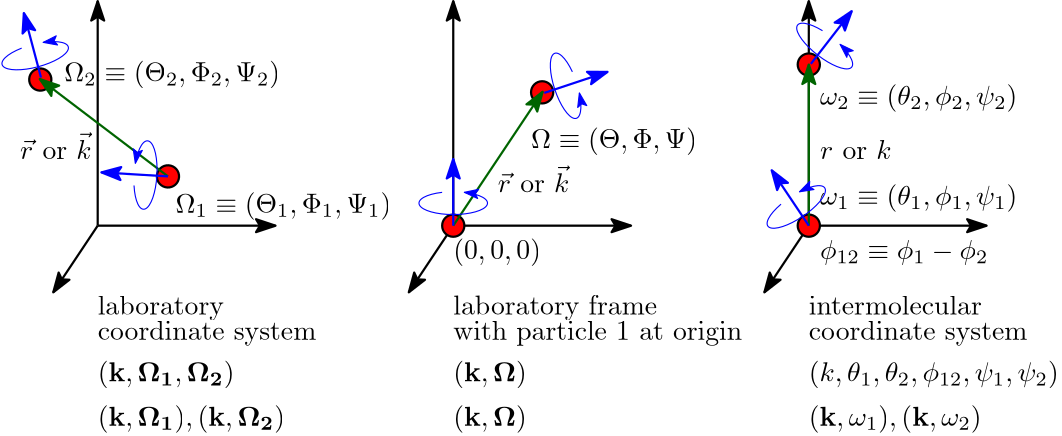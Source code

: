 <?xml version="1.0"?>
<!DOCTYPE ipe SYSTEM "ipe.dtd">
<ipe version="70206" creator="Ipe 7.2.6">
<info created="D:20160113122735" modified="D:20170223121446"/>
<ipestyle name="basic">
<symbol name="arrow/arc(spx)">
<path stroke="sym-stroke" fill="sym-stroke" pen="sym-pen">
0 0 m
-1 0.333 l
-1 -0.333 l
h
</path>
</symbol>
<symbol name="arrow/farc(spx)">
<path stroke="sym-stroke" fill="white" pen="sym-pen">
0 0 m
-1 0.333 l
-1 -0.333 l
h
</path>
</symbol>
<symbol name="arrow/ptarc(spx)">
<path stroke="sym-stroke" fill="sym-stroke" pen="sym-pen">
0 0 m
-1 0.333 l
-0.8 0 l
-1 -0.333 l
h
</path>
</symbol>
<symbol name="arrow/fptarc(spx)">
<path stroke="sym-stroke" fill="white" pen="sym-pen">
0 0 m
-1 0.333 l
-0.8 0 l
-1 -0.333 l
h
</path>
</symbol>
<symbol name="mark/circle(sx)" transformations="translations">
<path fill="sym-stroke">
0.6 0 0 0.6 0 0 e
0.4 0 0 0.4 0 0 e
</path>
</symbol>
<symbol name="mark/disk(sx)" transformations="translations">
<path fill="sym-stroke">
0.6 0 0 0.6 0 0 e
</path>
</symbol>
<symbol name="mark/fdisk(sfx)" transformations="translations">
<group>
<path fill="sym-fill">
0.5 0 0 0.5 0 0 e
</path>
<path fill="sym-stroke" fillrule="eofill">
0.6 0 0 0.6 0 0 e
0.4 0 0 0.4 0 0 e
</path>
</group>
</symbol>
<symbol name="mark/box(sx)" transformations="translations">
<path fill="sym-stroke" fillrule="eofill">
-0.6 -0.6 m
0.6 -0.6 l
0.6 0.6 l
-0.6 0.6 l
h
-0.4 -0.4 m
0.4 -0.4 l
0.4 0.4 l
-0.4 0.4 l
h
</path>
</symbol>
<symbol name="mark/square(sx)" transformations="translations">
<path fill="sym-stroke">
-0.6 -0.6 m
0.6 -0.6 l
0.6 0.6 l
-0.6 0.6 l
h
</path>
</symbol>
<symbol name="mark/fsquare(sfx)" transformations="translations">
<group>
<path fill="sym-fill">
-0.5 -0.5 m
0.5 -0.5 l
0.5 0.5 l
-0.5 0.5 l
h
</path>
<path fill="sym-stroke" fillrule="eofill">
-0.6 -0.6 m
0.6 -0.6 l
0.6 0.6 l
-0.6 0.6 l
h
-0.4 -0.4 m
0.4 -0.4 l
0.4 0.4 l
-0.4 0.4 l
h
</path>
</group>
</symbol>
<symbol name="mark/cross(sx)" transformations="translations">
<group>
<path fill="sym-stroke">
-0.43 -0.57 m
0.57 0.43 l
0.43 0.57 l
-0.57 -0.43 l
h
</path>
<path fill="sym-stroke">
-0.43 0.57 m
0.57 -0.43 l
0.43 -0.57 l
-0.57 0.43 l
h
</path>
</group>
</symbol>
<symbol name="arrow/fnormal(spx)">
<path stroke="sym-stroke" fill="white" pen="sym-pen">
0 0 m
-1 0.333 l
-1 -0.333 l
h
</path>
</symbol>
<symbol name="arrow/pointed(spx)">
<path stroke="sym-stroke" fill="sym-stroke" pen="sym-pen">
0 0 m
-1 0.333 l
-0.8 0 l
-1 -0.333 l
h
</path>
</symbol>
<symbol name="arrow/fpointed(spx)">
<path stroke="sym-stroke" fill="white" pen="sym-pen">
0 0 m
-1 0.333 l
-0.8 0 l
-1 -0.333 l
h
</path>
</symbol>
<symbol name="arrow/linear(spx)">
<path stroke="sym-stroke" pen="sym-pen">
-1 0.333 m
0 0 l
-1 -0.333 l
</path>
</symbol>
<symbol name="arrow/fdouble(spx)">
<path stroke="sym-stroke" fill="white" pen="sym-pen">
0 0 m
-1 0.333 l
-1 -0.333 l
h
-1 0 m
-2 0.333 l
-2 -0.333 l
h
</path>
</symbol>
<symbol name="arrow/double(spx)">
<path stroke="sym-stroke" fill="sym-stroke" pen="sym-pen">
0 0 m
-1 0.333 l
-1 -0.333 l
h
-1 0 m
-2 0.333 l
-2 -0.333 l
h
</path>
</symbol>
<pen name="heavier" value="0.8"/>
<pen name="fat" value="1.2"/>
<pen name="ultrafat" value="2"/>
<symbolsize name="large" value="5"/>
<symbolsize name="small" value="2"/>
<symbolsize name="tiny" value="1.1"/>
<arrowsize name="large" value="10"/>
<arrowsize name="small" value="5"/>
<arrowsize name="tiny" value="3"/>
<color name="red" value="1 0 0"/>
<color name="green" value="0 1 0"/>
<color name="blue" value="0 0 1"/>
<color name="yellow" value="1 1 0"/>
<color name="orange" value="1 0.647 0"/>
<color name="gold" value="1 0.843 0"/>
<color name="purple" value="0.627 0.125 0.941"/>
<color name="gray" value="0.745"/>
<color name="brown" value="0.647 0.165 0.165"/>
<color name="navy" value="0 0 0.502"/>
<color name="pink" value="1 0.753 0.796"/>
<color name="seagreen" value="0.18 0.545 0.341"/>
<color name="turquoise" value="0.251 0.878 0.816"/>
<color name="violet" value="0.933 0.51 0.933"/>
<color name="darkblue" value="0 0 0.545"/>
<color name="darkcyan" value="0 0.545 0.545"/>
<color name="darkgray" value="0.663"/>
<color name="darkgreen" value="0 0.392 0"/>
<color name="darkmagenta" value="0.545 0 0.545"/>
<color name="darkorange" value="1 0.549 0"/>
<color name="darkred" value="0.545 0 0"/>
<color name="lightblue" value="0.678 0.847 0.902"/>
<color name="lightcyan" value="0.878 1 1"/>
<color name="lightgray" value="0.827"/>
<color name="lightgreen" value="0.565 0.933 0.565"/>
<color name="lightyellow" value="1 1 0.878"/>
<dashstyle name="dashed" value="[4] 0"/>
<dashstyle name="dotted" value="[1 3] 0"/>
<dashstyle name="dash dotted" value="[4 2 1 2] 0"/>
<dashstyle name="dash dot dotted" value="[4 2 1 2 1 2] 0"/>
<textsize name="large" value="\large"/>
<textsize name="Large" value="\Large"/>
<textsize name="LARGE" value="\LARGE"/>
<textsize name="huge" value="\huge"/>
<textsize name="Huge" value="\Huge"/>
<textsize name="small" value="\small"/>
<textsize name="footnote" value="\footnotesize"/>
<textsize name="tiny" value="\tiny"/>
<textstyle name="center" begin="\begin{center}" end="\end{center}"/>
<textstyle name="itemize" begin="\begin{itemize}" end="\end{itemize}"/>
<textstyle name="item" begin="\begin{itemize}\item{}" end="\end{itemize}"/>
<gridsize name="4 pts" value="4"/>
<gridsize name="8 pts (~3 mm)" value="8"/>
<gridsize name="16 pts (~6 mm)" value="16"/>
<gridsize name="32 pts (~12 mm)" value="32"/>
<gridsize name="10 pts (~3.5 mm)" value="10"/>
<gridsize name="20 pts (~7 mm)" value="20"/>
<gridsize name="14 pts (~5 mm)" value="14"/>
<gridsize name="28 pts (~10 mm)" value="28"/>
<gridsize name="56 pts (~20 mm)" value="56"/>
<anglesize name="90 deg" value="90"/>
<anglesize name="60 deg" value="60"/>
<anglesize name="45 deg" value="45"/>
<anglesize name="30 deg" value="30"/>
<anglesize name="22.5 deg" value="22.5"/>
<tiling name="falling" angle="-60" step="4" width="1"/>
<tiling name="rising" angle="30" step="4" width="1"/>
</ipestyle>
<page>
<layer name="alpha"/>
<view layers="alpha" active="alpha"/>
<path layer="alpha" matrix="1 0 0 0.631579 192 331.789" stroke="black" pen="heavier" arrow="pointed/normal">
128 640 m
128 768 l
</path>
<path matrix="1 0 0 0.631579 64 331.789" stroke="black" pen="heavier" arrow="pointed/normal">
128 640 m
128 768 l
</path>
<path matrix="0.5 0 0 1 128 96" stroke="black" pen="heavier" arrow="pointed/normal">
128 640 m
256 640 l
</path>
<path matrix="0.5 0 0 0.5 128 416" stroke="black" pen="heavier" arrow="pointed/normal">
128 640 m
96 592 l
</path>
<path matrix="1 0 0 1 64 96" stroke="black" fill="red" pen="heavier">
4 0 0 4 128 640 e
</path>
<path matrix="1 0 0 1 32 48" stroke="black" fill="red" pen="heavier">
4 0 0 4 192 736 e
</path>
<path matrix="0.502899 0 0 0.502206 127.629 414.588" stroke="darkgreen" fill="black" pen="heavier" arrow="pointed/normal">
128 640 m
192 736 l
</path>
<group matrix="0.315195 -0.949027 0.949027 0.315195 -534.245 734.029">
<path matrix="1 0 0 1 0 12" stroke="blue" fill="blue" pen="heavier" arrow="pointed/normal">
192 724 m
192 748 l
</path>
<path matrix="1 0 0 0.333333 -48 500" stroke="blue" arrow="pointed/small">
236 744 m
12.3333 0 0 12.3333 240 732.333 244 744 a
</path>
</group>
<group matrix="1 0.00061072 -0.00061072 1 0.4495 -0.1178">
<path matrix="1 0 0 1 0 12" stroke="blue" fill="blue" pen="heavier" arrow="pointed/normal">
192 724 m
192 748 l
</path>
<path matrix="1 0 0 0.333333 -48 500" stroke="blue" arrow="pointed/small">
236 744 m
12.3333 0 0 12.3333 240 732.333 244 744 a
</path>
</group>
<text matrix="1 0 0 1 48 92" transformations="translations" pos="160 656" stroke="black" type="label" width="25.797" height="9.747" depth="0" valign="baseline" style="math">\vec{r}$ or $\vec{k}</text>
<text matrix="1 0 0 1 60 100" transformations="translations" pos="132 624" stroke="black" type="label" width="31.548" height="7.473" depth="2.49" valign="baseline" style="math">(0,0,0)</text>
<text matrix="1 0 0 1 44 96" transformations="translations" pos="176 668" stroke="black" type="label" width="59.776" height="7.473" depth="2.49" valign="baseline" style="math">\Omega\equiv(\Theta,\Phi,\Psi)</text>
<path matrix="0.5 0 0 1 256 96" stroke="black" pen="heavier" arrow="pointed/normal">
128 640 m
256 640 l
</path>
<path matrix="0.5 0 0 0.5 256 416" stroke="black" pen="heavier" arrow="pointed/normal">
128 640 m
96 592 l
</path>
<path matrix="0.83065 0.556796 -0.556796 0.83065 570.026 133.114" stroke="black" fill="red" pen="heavier">
4 0 0 4 128 640 e
</path>
<path matrix="0.83065 0.556796 -0.556796 0.83065 570.317 75.7368" stroke="black" fill="red" pen="heavier">
4 0 0 4 192 736 e
</path>
<group matrix="0.790231 -0.61281 0.61281 0.790231 -282.012 330.304">
<path matrix="1 0 0 1 0 12" stroke="blue" fill="blue" pen="heavier" arrow="pointed/normal">
192 724 m
192 748 l
</path>
<path matrix="1 0 0 0.333333 -48 500" stroke="blue" arrow="pointed/small">
236 744 m
12.3333 0 0 12.3333 240 732.333 244 744 a
</path>
</group>
<path matrix="1 0 0 1 0.0002 47.9996" stroke="darkgreen" pen="heavier" arrow="pointed/normal">
320 688 m
320 746 l
</path>
<text matrix="1 0 0 1 148 111.51" transformations="translations" pos="176 668" stroke="black" type="label" width="71.069" height="7.473" depth="2.49" valign="baseline" style="math">\omega_2\equiv(\theta_2,\phi_2,\psi_2)</text>
<text matrix="1 0 0 1 148 75.5096" transformations="translations" pos="176 668" stroke="black" type="label" width="71.069" height="7.473" depth="2.49" valign="baseline" style="math">\omega_1\equiv(\theta_1,\phi_1,\psi_1)</text>
<text matrix="1 0 0 1 80 104" transformations="translations" pos="244 656" stroke="black" type="label" width="25.797" height="6.918" depth="0" valign="baseline" style="math">r$ or $k</text>
<text matrix="1 0 0 1 76 100" transformations="translations" pos="248 624" stroke="black" type="label" width="60.647" height="6.926" depth="1.93" valign="baseline" style="math">\phi_{12}\equiv\phi_1-\phi_2</text>
<text matrix="1 0 0 1 80 92" transformations="translations" pos="240 612" stroke="black" type="label" width="62.322" height="6.918" depth="0" valign="baseline">intermolecular</text>
<text matrix="1 0 0 1 80 94.926" transformations="translations" pos="240 600" stroke="black" type="label" width="78.733" height="6.926" depth="1.93" valign="baseline">coordinate system</text>
<text matrix="1 0 0 1 -48 92" transformations="translations" pos="240 612" stroke="black" type="label" width="73.419" height="6.926" depth="1.93" valign="baseline">laboratory frame</text>
<text matrix="1 0 0 1 -48 94.926" transformations="translations" pos="240 600" stroke="black" type="label" width="104.11" height="6.926" depth="1.93" valign="baseline">with particle 1 at origin</text>
<group matrix="0.830755 0.556639 -0.556639 0.830755 570.182 17.6895">
<path matrix="1 0 0 1 0 12" stroke="blue" fill="blue" pen="heavier" arrow="pointed/normal">
192 724 m
192 748 l
</path>
<path matrix="1 0 0 0.333333 -48 500" stroke="blue" arrow="pointed/small">
236 744 m
12.3333 0 0 12.3333 240 732.333 244 744 a
</path>
</group>
<path matrix="1 0 0 0.631579 -64 331.789" stroke="black" pen="heavier" arrow="pointed/normal">
128 640 m
128 768 l
</path>
<path matrix="0.5 0 0 1 0 96" stroke="black" pen="heavier" arrow="pointed/normal">
128 640 m
256 640 l
</path>
<path matrix="0.5 0 0 0.5 0 416" stroke="black" pen="heavier" arrow="pointed/normal">
128 640 m
96 592 l
</path>
<text matrix="1 0 0 1 -124 120" transformations="translations" pos="176 668" stroke="black" type="label" width="77.653" height="7.473" depth="2.49" valign="baseline" style="math">\Omega_2\equiv(\Theta_2,\Phi_2,\Psi_2)</text>
<text matrix="1 0 0 1 -176 92" transformations="translations" pos="240 612" stroke="black" type="label" width="45.441" height="6.926" depth="1.93" valign="baseline">laboratory</text>
<text matrix="1 0 0 1 -176 94.926" transformations="translations" pos="240 600" stroke="black" type="label" width="78.733" height="6.926" depth="1.93" valign="baseline">coordinate system</text>
<group matrix="0.0609382 0.998142 -0.998142 0.0609382 704.704 331.451">
<path matrix="1 0 0 1 256 0" stroke="black" fill="red" pen="heavier">
4 0 0 4 128 640 e
</path>
<path matrix="1 0 0 1 224 -48" stroke="black" fill="red" pen="heavier">
4 0 0 4 192 736 e
</path>
<path matrix="0.502899 0 0 0.502206 319.629 318.588" stroke="darkgreen" fill="black" pen="heavier" arrow="pointed/normal">
128 640 m
192 736 l
</path>
<group matrix="0.315195 -0.949027 0.949027 0.315195 -342.245 638.029">
<path matrix="1 0 0 1 0 12" stroke="blue" fill="blue" pen="heavier" arrow="pointed/normal">
192 724 m
192 748 l
</path>
<path matrix="1 0 0 0.333333 -48 500" stroke="blue" arrow="pointed/small">
236 744 m
12.3333 0 0 12.3333 240 732.333 244 744 a
</path>
</group>
<group matrix="1 0.00061072 -0.00061072 1 192.45 -96.1178">
<path matrix="1 0 0 1 0 12" stroke="blue" fill="blue" pen="heavier" arrow="pointed/normal">
192 724 m
192 748 l
</path>
<path matrix="1 0 0 0.333333 -48 500" stroke="blue" arrow="pointed/small">
236 744 m
12.3333 0 0 12.3333 240 732.333 244 744 a
</path>
</group>
</group>
<text matrix="1 0 0 1 -84 72.6729" transformations="translations" pos="176 668" stroke="black" type="label" width="77.653" height="7.473" depth="2.49" valign="baseline" style="math">\Omega_1\equiv(\Theta_1,\Phi_1,\Psi_1)</text>
<text matrix="1 0 0 1 -124 104" transformations="translations" pos="160 656" stroke="black" type="label" width="25.797" height="9.747" depth="0" valign="baseline" style="math">\vec{r}$
or $\vec{k}</text>
<text matrix="1 0 0 1 0 4" transformations="translations" pos="64 676" stroke="black" type="label" width="49.224" height="7.473" depth="2.49" valign="baseline" style="math">(\mathbf{k},\mathbf{\Omega_1},\mathbf{\Omega_2})</text>
<text matrix="1 0 0 1 0 4" transformations="translations" pos="192 676" stroke="black" type="label" width="26.498" height="7.473" depth="2.49" valign="baseline" style="math">(\mathbf{k},\mathbf{\Omega})</text>
<text matrix="1 0 0 1 0 4" transformations="translations" pos="320 676" stroke="black" type="label" width="89.975" height="7.473" depth="2.49" valign="baseline" style="math">(k,\theta_1,\theta_2,\phi_{12},\psi_1,\psi_2)</text>
<text matrix="1 0 0 1 0 -12" transformations="translations" pos="64 676" stroke="black" type="label" width="67.447" height="7.473" depth="2.49" valign="baseline" style="math">(\mathbf{k},\mathbf{\Omega_1}),(\mathbf{k},\mathbf{\Omega_2})</text>
<text matrix="1 0 0 1 0 -12" transformations="translations" pos="192 676" stroke="black" type="label" width="26.498" height="7.473" depth="2.49" valign="baseline" style="math">(\mathbf{k},\mathbf{\Omega})</text>
<text matrix="1 0 0 1 0 -12" transformations="translations" pos="320 676" stroke="black" type="label" width="62.216" height="7.473" depth="2.49" valign="baseline" style="math">(\mathbf{k},\omega_1),(\mathbf{k},\omega_2)</text>
</page>
</ipe>
